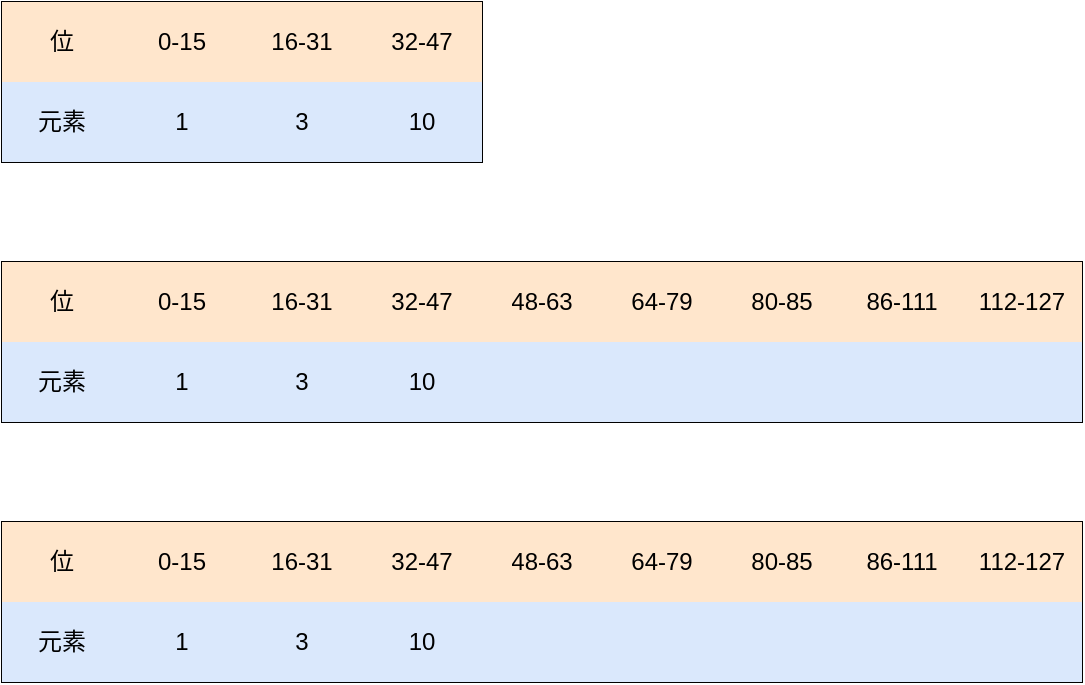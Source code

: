 <mxfile version="14.2.4" type="github">
  <diagram id="L3QrLRudFHbT_Q4GpEUg" name="Page-1">
    <mxGraphModel dx="868" dy="450" grid="1" gridSize="10" guides="1" tooltips="1" connect="1" arrows="1" fold="1" page="1" pageScale="1" pageWidth="827" pageHeight="1169" math="0" shadow="0">
      <root>
        <mxCell id="0" />
        <mxCell id="1" parent="0" />
        <mxCell id="MChLc3LlVLujEh_4njkd-1" value="" style="shape=table;html=1;whiteSpace=wrap;startSize=0;container=1;collapsible=0;childLayout=tableLayout;" vertex="1" parent="1">
          <mxGeometry x="220" y="50" width="240" height="80" as="geometry" />
        </mxCell>
        <mxCell id="MChLc3LlVLujEh_4njkd-2" value="" style="shape=partialRectangle;html=1;whiteSpace=wrap;collapsible=0;dropTarget=0;pointerEvents=0;fillColor=none;top=0;left=0;bottom=0;right=0;points=[[0,0.5],[1,0.5]];portConstraint=eastwest;" vertex="1" parent="MChLc3LlVLujEh_4njkd-1">
          <mxGeometry width="240" height="40" as="geometry" />
        </mxCell>
        <mxCell id="MChLc3LlVLujEh_4njkd-3" value="位" style="shape=partialRectangle;html=1;whiteSpace=wrap;connectable=0;fillColor=#ffe6cc;top=0;left=0;bottom=0;right=0;overflow=hidden;strokeColor=#d79b00;" vertex="1" parent="MChLc3LlVLujEh_4njkd-2">
          <mxGeometry width="60" height="40" as="geometry" />
        </mxCell>
        <mxCell id="MChLc3LlVLujEh_4njkd-4" value="0-15" style="shape=partialRectangle;html=1;whiteSpace=wrap;connectable=0;fillColor=#ffe6cc;top=0;left=0;bottom=0;right=0;overflow=hidden;strokeColor=#d79b00;" vertex="1" parent="MChLc3LlVLujEh_4njkd-2">
          <mxGeometry x="60" width="60" height="40" as="geometry" />
        </mxCell>
        <mxCell id="MChLc3LlVLujEh_4njkd-5" value="16-31" style="shape=partialRectangle;html=1;whiteSpace=wrap;connectable=0;fillColor=#ffe6cc;top=0;left=0;bottom=0;right=0;overflow=hidden;strokeColor=#d79b00;" vertex="1" parent="MChLc3LlVLujEh_4njkd-2">
          <mxGeometry x="120" width="60" height="40" as="geometry" />
        </mxCell>
        <mxCell id="MChLc3LlVLujEh_4njkd-14" value="32-47" style="shape=partialRectangle;html=1;whiteSpace=wrap;connectable=0;fillColor=#ffe6cc;top=0;left=0;bottom=0;right=0;overflow=hidden;strokeColor=#d79b00;" vertex="1" parent="MChLc3LlVLujEh_4njkd-2">
          <mxGeometry x="180" width="60" height="40" as="geometry" />
        </mxCell>
        <mxCell id="MChLc3LlVLujEh_4njkd-6" value="" style="shape=partialRectangle;html=1;whiteSpace=wrap;collapsible=0;dropTarget=0;pointerEvents=0;fillColor=none;top=0;left=0;bottom=0;right=0;points=[[0,0.5],[1,0.5]];portConstraint=eastwest;" vertex="1" parent="MChLc3LlVLujEh_4njkd-1">
          <mxGeometry y="40" width="240" height="40" as="geometry" />
        </mxCell>
        <mxCell id="MChLc3LlVLujEh_4njkd-7" value="元素" style="shape=partialRectangle;html=1;whiteSpace=wrap;connectable=0;fillColor=#dae8fc;top=0;left=0;bottom=0;right=0;overflow=hidden;strokeColor=#6c8ebf;" vertex="1" parent="MChLc3LlVLujEh_4njkd-6">
          <mxGeometry width="60" height="40" as="geometry" />
        </mxCell>
        <mxCell id="MChLc3LlVLujEh_4njkd-8" value="1" style="shape=partialRectangle;html=1;whiteSpace=wrap;connectable=0;fillColor=#dae8fc;top=0;left=0;bottom=0;right=0;overflow=hidden;strokeColor=#6c8ebf;" vertex="1" parent="MChLc3LlVLujEh_4njkd-6">
          <mxGeometry x="60" width="60" height="40" as="geometry" />
        </mxCell>
        <mxCell id="MChLc3LlVLujEh_4njkd-9" value="3" style="shape=partialRectangle;html=1;whiteSpace=wrap;connectable=0;fillColor=#dae8fc;top=0;left=0;bottom=0;right=0;overflow=hidden;strokeColor=#6c8ebf;" vertex="1" parent="MChLc3LlVLujEh_4njkd-6">
          <mxGeometry x="120" width="60" height="40" as="geometry" />
        </mxCell>
        <mxCell id="MChLc3LlVLujEh_4njkd-15" value="10" style="shape=partialRectangle;html=1;whiteSpace=wrap;connectable=0;fillColor=#dae8fc;top=0;left=0;bottom=0;right=0;overflow=hidden;strokeColor=#6c8ebf;" vertex="1" parent="MChLc3LlVLujEh_4njkd-6">
          <mxGeometry x="180" width="60" height="40" as="geometry" />
        </mxCell>
        <mxCell id="MChLc3LlVLujEh_4njkd-38" value="" style="shape=table;html=1;whiteSpace=wrap;startSize=0;container=1;collapsible=0;childLayout=tableLayout;" vertex="1" parent="1">
          <mxGeometry x="220" y="180" width="540" height="80" as="geometry" />
        </mxCell>
        <mxCell id="MChLc3LlVLujEh_4njkd-39" value="" style="shape=partialRectangle;html=1;whiteSpace=wrap;collapsible=0;dropTarget=0;pointerEvents=0;fillColor=none;top=0;left=0;bottom=0;right=0;points=[[0,0.5],[1,0.5]];portConstraint=eastwest;" vertex="1" parent="MChLc3LlVLujEh_4njkd-38">
          <mxGeometry width="540" height="40" as="geometry" />
        </mxCell>
        <mxCell id="MChLc3LlVLujEh_4njkd-40" value="位" style="shape=partialRectangle;html=1;whiteSpace=wrap;connectable=0;fillColor=#ffe6cc;top=0;left=0;bottom=0;right=0;overflow=hidden;strokeColor=#d79b00;" vertex="1" parent="MChLc3LlVLujEh_4njkd-39">
          <mxGeometry width="60" height="40" as="geometry" />
        </mxCell>
        <mxCell id="MChLc3LlVLujEh_4njkd-41" value="0-15" style="shape=partialRectangle;html=1;whiteSpace=wrap;connectable=0;fillColor=#ffe6cc;top=0;left=0;bottom=0;right=0;overflow=hidden;strokeColor=#d79b00;" vertex="1" parent="MChLc3LlVLujEh_4njkd-39">
          <mxGeometry x="60" width="60" height="40" as="geometry" />
        </mxCell>
        <mxCell id="MChLc3LlVLujEh_4njkd-42" value="16-31" style="shape=partialRectangle;html=1;whiteSpace=wrap;connectable=0;fillColor=#ffe6cc;top=0;left=0;bottom=0;right=0;overflow=hidden;strokeColor=#d79b00;" vertex="1" parent="MChLc3LlVLujEh_4njkd-39">
          <mxGeometry x="120" width="60" height="40" as="geometry" />
        </mxCell>
        <mxCell id="MChLc3LlVLujEh_4njkd-43" value="32-47" style="shape=partialRectangle;html=1;whiteSpace=wrap;connectable=0;fillColor=#ffe6cc;top=0;left=0;bottom=0;right=0;overflow=hidden;strokeColor=#d79b00;" vertex="1" parent="MChLc3LlVLujEh_4njkd-39">
          <mxGeometry x="180" width="60" height="40" as="geometry" />
        </mxCell>
        <mxCell id="MChLc3LlVLujEh_4njkd-49" value="48-63" style="shape=partialRectangle;html=1;whiteSpace=wrap;connectable=0;fillColor=#ffe6cc;top=0;left=0;bottom=0;right=0;overflow=hidden;strokeColor=#d79b00;" vertex="1" parent="MChLc3LlVLujEh_4njkd-39">
          <mxGeometry x="240" width="60" height="40" as="geometry" />
        </mxCell>
        <mxCell id="MChLc3LlVLujEh_4njkd-51" value="64-79" style="shape=partialRectangle;html=1;whiteSpace=wrap;connectable=0;fillColor=#ffe6cc;top=0;left=0;bottom=0;right=0;overflow=hidden;strokeColor=#d79b00;" vertex="1" parent="MChLc3LlVLujEh_4njkd-39">
          <mxGeometry x="300" width="60" height="40" as="geometry" />
        </mxCell>
        <mxCell id="MChLc3LlVLujEh_4njkd-53" value="80-85" style="shape=partialRectangle;html=1;whiteSpace=wrap;connectable=0;fillColor=#ffe6cc;top=0;left=0;bottom=0;right=0;overflow=hidden;strokeColor=#d79b00;" vertex="1" parent="MChLc3LlVLujEh_4njkd-39">
          <mxGeometry x="360" width="60" height="40" as="geometry" />
        </mxCell>
        <mxCell id="MChLc3LlVLujEh_4njkd-55" value="86-111" style="shape=partialRectangle;html=1;whiteSpace=wrap;connectable=0;fillColor=#ffe6cc;top=0;left=0;bottom=0;right=0;overflow=hidden;strokeColor=#d79b00;" vertex="1" parent="MChLc3LlVLujEh_4njkd-39">
          <mxGeometry x="420" width="60" height="40" as="geometry" />
        </mxCell>
        <mxCell id="MChLc3LlVLujEh_4njkd-57" value="112-127" style="shape=partialRectangle;html=1;whiteSpace=wrap;connectable=0;fillColor=#ffe6cc;top=0;left=0;bottom=0;right=0;overflow=hidden;strokeColor=#d79b00;" vertex="1" parent="MChLc3LlVLujEh_4njkd-39">
          <mxGeometry x="480" width="60" height="40" as="geometry" />
        </mxCell>
        <mxCell id="MChLc3LlVLujEh_4njkd-44" value="" style="shape=partialRectangle;html=1;whiteSpace=wrap;collapsible=0;dropTarget=0;pointerEvents=0;fillColor=none;top=0;left=0;bottom=0;right=0;points=[[0,0.5],[1,0.5]];portConstraint=eastwest;" vertex="1" parent="MChLc3LlVLujEh_4njkd-38">
          <mxGeometry y="40" width="540" height="40" as="geometry" />
        </mxCell>
        <mxCell id="MChLc3LlVLujEh_4njkd-45" value="元素" style="shape=partialRectangle;html=1;whiteSpace=wrap;connectable=0;fillColor=#dae8fc;top=0;left=0;bottom=0;right=0;overflow=hidden;strokeColor=#6c8ebf;" vertex="1" parent="MChLc3LlVLujEh_4njkd-44">
          <mxGeometry width="60" height="40" as="geometry" />
        </mxCell>
        <mxCell id="MChLc3LlVLujEh_4njkd-46" value="1" style="shape=partialRectangle;html=1;whiteSpace=wrap;connectable=0;fillColor=#dae8fc;top=0;left=0;bottom=0;right=0;overflow=hidden;strokeColor=#6c8ebf;" vertex="1" parent="MChLc3LlVLujEh_4njkd-44">
          <mxGeometry x="60" width="60" height="40" as="geometry" />
        </mxCell>
        <mxCell id="MChLc3LlVLujEh_4njkd-47" value="3" style="shape=partialRectangle;html=1;whiteSpace=wrap;connectable=0;fillColor=#dae8fc;top=0;left=0;bottom=0;right=0;overflow=hidden;strokeColor=#6c8ebf;" vertex="1" parent="MChLc3LlVLujEh_4njkd-44">
          <mxGeometry x="120" width="60" height="40" as="geometry" />
        </mxCell>
        <mxCell id="MChLc3LlVLujEh_4njkd-48" value="10" style="shape=partialRectangle;html=1;whiteSpace=wrap;connectable=0;fillColor=#dae8fc;top=0;left=0;bottom=0;right=0;overflow=hidden;strokeColor=#6c8ebf;" vertex="1" parent="MChLc3LlVLujEh_4njkd-44">
          <mxGeometry x="180" width="60" height="40" as="geometry" />
        </mxCell>
        <mxCell id="MChLc3LlVLujEh_4njkd-50" style="shape=partialRectangle;html=1;whiteSpace=wrap;connectable=0;fillColor=#dae8fc;top=0;left=0;bottom=0;right=0;overflow=hidden;strokeColor=#6c8ebf;" vertex="1" parent="MChLc3LlVLujEh_4njkd-44">
          <mxGeometry x="240" width="60" height="40" as="geometry" />
        </mxCell>
        <mxCell id="MChLc3LlVLujEh_4njkd-52" style="shape=partialRectangle;html=1;whiteSpace=wrap;connectable=0;fillColor=#dae8fc;top=0;left=0;bottom=0;right=0;overflow=hidden;strokeColor=#6c8ebf;" vertex="1" parent="MChLc3LlVLujEh_4njkd-44">
          <mxGeometry x="300" width="60" height="40" as="geometry" />
        </mxCell>
        <mxCell id="MChLc3LlVLujEh_4njkd-54" style="shape=partialRectangle;html=1;whiteSpace=wrap;connectable=0;fillColor=#dae8fc;top=0;left=0;bottom=0;right=0;overflow=hidden;strokeColor=#6c8ebf;" vertex="1" parent="MChLc3LlVLujEh_4njkd-44">
          <mxGeometry x="360" width="60" height="40" as="geometry" />
        </mxCell>
        <mxCell id="MChLc3LlVLujEh_4njkd-56" style="shape=partialRectangle;html=1;whiteSpace=wrap;connectable=0;fillColor=#dae8fc;top=0;left=0;bottom=0;right=0;overflow=hidden;strokeColor=#6c8ebf;" vertex="1" parent="MChLc3LlVLujEh_4njkd-44">
          <mxGeometry x="420" width="60" height="40" as="geometry" />
        </mxCell>
        <mxCell id="MChLc3LlVLujEh_4njkd-58" style="shape=partialRectangle;html=1;whiteSpace=wrap;connectable=0;fillColor=#dae8fc;top=0;left=0;bottom=0;right=0;overflow=hidden;strokeColor=#6c8ebf;" vertex="1" parent="MChLc3LlVLujEh_4njkd-44">
          <mxGeometry x="480" width="60" height="40" as="geometry" />
        </mxCell>
        <mxCell id="MChLc3LlVLujEh_4njkd-59" value="" style="shape=table;html=1;whiteSpace=wrap;startSize=0;container=1;collapsible=0;childLayout=tableLayout;" vertex="1" parent="1">
          <mxGeometry x="220" y="310" width="540" height="80" as="geometry" />
        </mxCell>
        <mxCell id="MChLc3LlVLujEh_4njkd-60" value="" style="shape=partialRectangle;html=1;whiteSpace=wrap;collapsible=0;dropTarget=0;pointerEvents=0;fillColor=none;top=0;left=0;bottom=0;right=0;points=[[0,0.5],[1,0.5]];portConstraint=eastwest;" vertex="1" parent="MChLc3LlVLujEh_4njkd-59">
          <mxGeometry width="540" height="40" as="geometry" />
        </mxCell>
        <mxCell id="MChLc3LlVLujEh_4njkd-61" value="位" style="shape=partialRectangle;html=1;whiteSpace=wrap;connectable=0;fillColor=#ffe6cc;top=0;left=0;bottom=0;right=0;overflow=hidden;strokeColor=#d79b00;" vertex="1" parent="MChLc3LlVLujEh_4njkd-60">
          <mxGeometry width="60" height="40" as="geometry" />
        </mxCell>
        <mxCell id="MChLc3LlVLujEh_4njkd-62" value="0-15" style="shape=partialRectangle;html=1;whiteSpace=wrap;connectable=0;fillColor=#ffe6cc;top=0;left=0;bottom=0;right=0;overflow=hidden;strokeColor=#d79b00;" vertex="1" parent="MChLc3LlVLujEh_4njkd-60">
          <mxGeometry x="60" width="60" height="40" as="geometry" />
        </mxCell>
        <mxCell id="MChLc3LlVLujEh_4njkd-63" value="16-31" style="shape=partialRectangle;html=1;whiteSpace=wrap;connectable=0;fillColor=#ffe6cc;top=0;left=0;bottom=0;right=0;overflow=hidden;strokeColor=#d79b00;" vertex="1" parent="MChLc3LlVLujEh_4njkd-60">
          <mxGeometry x="120" width="60" height="40" as="geometry" />
        </mxCell>
        <mxCell id="MChLc3LlVLujEh_4njkd-64" value="32-47" style="shape=partialRectangle;html=1;whiteSpace=wrap;connectable=0;fillColor=#ffe6cc;top=0;left=0;bottom=0;right=0;overflow=hidden;strokeColor=#d79b00;" vertex="1" parent="MChLc3LlVLujEh_4njkd-60">
          <mxGeometry x="180" width="60" height="40" as="geometry" />
        </mxCell>
        <mxCell id="MChLc3LlVLujEh_4njkd-65" value="48-63" style="shape=partialRectangle;html=1;whiteSpace=wrap;connectable=0;fillColor=#ffe6cc;top=0;left=0;bottom=0;right=0;overflow=hidden;strokeColor=#d79b00;" vertex="1" parent="MChLc3LlVLujEh_4njkd-60">
          <mxGeometry x="240" width="60" height="40" as="geometry" />
        </mxCell>
        <mxCell id="MChLc3LlVLujEh_4njkd-66" value="64-79" style="shape=partialRectangle;html=1;whiteSpace=wrap;connectable=0;fillColor=#ffe6cc;top=0;left=0;bottom=0;right=0;overflow=hidden;strokeColor=#d79b00;" vertex="1" parent="MChLc3LlVLujEh_4njkd-60">
          <mxGeometry x="300" width="60" height="40" as="geometry" />
        </mxCell>
        <mxCell id="MChLc3LlVLujEh_4njkd-67" value="80-85" style="shape=partialRectangle;html=1;whiteSpace=wrap;connectable=0;fillColor=#ffe6cc;top=0;left=0;bottom=0;right=0;overflow=hidden;strokeColor=#d79b00;" vertex="1" parent="MChLc3LlVLujEh_4njkd-60">
          <mxGeometry x="360" width="60" height="40" as="geometry" />
        </mxCell>
        <mxCell id="MChLc3LlVLujEh_4njkd-68" value="86-111" style="shape=partialRectangle;html=1;whiteSpace=wrap;connectable=0;fillColor=#ffe6cc;top=0;left=0;bottom=0;right=0;overflow=hidden;strokeColor=#d79b00;" vertex="1" parent="MChLc3LlVLujEh_4njkd-60">
          <mxGeometry x="420" width="60" height="40" as="geometry" />
        </mxCell>
        <mxCell id="MChLc3LlVLujEh_4njkd-69" value="112-127" style="shape=partialRectangle;html=1;whiteSpace=wrap;connectable=0;fillColor=#ffe6cc;top=0;left=0;bottom=0;right=0;overflow=hidden;strokeColor=#d79b00;" vertex="1" parent="MChLc3LlVLujEh_4njkd-60">
          <mxGeometry x="480" width="60" height="40" as="geometry" />
        </mxCell>
        <mxCell id="MChLc3LlVLujEh_4njkd-70" value="" style="shape=partialRectangle;html=1;whiteSpace=wrap;collapsible=0;dropTarget=0;pointerEvents=0;fillColor=none;top=0;left=0;bottom=0;right=0;points=[[0,0.5],[1,0.5]];portConstraint=eastwest;" vertex="1" parent="MChLc3LlVLujEh_4njkd-59">
          <mxGeometry y="40" width="540" height="40" as="geometry" />
        </mxCell>
        <mxCell id="MChLc3LlVLujEh_4njkd-71" value="元素" style="shape=partialRectangle;html=1;whiteSpace=wrap;connectable=0;fillColor=#dae8fc;top=0;left=0;bottom=0;right=0;overflow=hidden;strokeColor=#6c8ebf;" vertex="1" parent="MChLc3LlVLujEh_4njkd-70">
          <mxGeometry width="60" height="40" as="geometry" />
        </mxCell>
        <mxCell id="MChLc3LlVLujEh_4njkd-72" value="1" style="shape=partialRectangle;html=1;whiteSpace=wrap;connectable=0;fillColor=#dae8fc;top=0;left=0;bottom=0;right=0;overflow=hidden;strokeColor=#6c8ebf;" vertex="1" parent="MChLc3LlVLujEh_4njkd-70">
          <mxGeometry x="60" width="60" height="40" as="geometry" />
        </mxCell>
        <mxCell id="MChLc3LlVLujEh_4njkd-73" value="3" style="shape=partialRectangle;html=1;whiteSpace=wrap;connectable=0;fillColor=#dae8fc;top=0;left=0;bottom=0;right=0;overflow=hidden;strokeColor=#6c8ebf;" vertex="1" parent="MChLc3LlVLujEh_4njkd-70">
          <mxGeometry x="120" width="60" height="40" as="geometry" />
        </mxCell>
        <mxCell id="MChLc3LlVLujEh_4njkd-74" value="10" style="shape=partialRectangle;html=1;whiteSpace=wrap;connectable=0;fillColor=#dae8fc;top=0;left=0;bottom=0;right=0;overflow=hidden;strokeColor=#6c8ebf;" vertex="1" parent="MChLc3LlVLujEh_4njkd-70">
          <mxGeometry x="180" width="60" height="40" as="geometry" />
        </mxCell>
        <mxCell id="MChLc3LlVLujEh_4njkd-75" style="shape=partialRectangle;html=1;whiteSpace=wrap;connectable=0;fillColor=#dae8fc;top=0;left=0;bottom=0;right=0;overflow=hidden;strokeColor=#6c8ebf;" vertex="1" parent="MChLc3LlVLujEh_4njkd-70">
          <mxGeometry x="240" width="60" height="40" as="geometry" />
        </mxCell>
        <mxCell id="MChLc3LlVLujEh_4njkd-76" style="shape=partialRectangle;html=1;whiteSpace=wrap;connectable=0;fillColor=#dae8fc;top=0;left=0;bottom=0;right=0;overflow=hidden;strokeColor=#6c8ebf;" vertex="1" parent="MChLc3LlVLujEh_4njkd-70">
          <mxGeometry x="300" width="60" height="40" as="geometry" />
        </mxCell>
        <mxCell id="MChLc3LlVLujEh_4njkd-77" style="shape=partialRectangle;html=1;whiteSpace=wrap;connectable=0;fillColor=#dae8fc;top=0;left=0;bottom=0;right=0;overflow=hidden;strokeColor=#6c8ebf;" vertex="1" parent="MChLc3LlVLujEh_4njkd-70">
          <mxGeometry x="360" width="60" height="40" as="geometry" />
        </mxCell>
        <mxCell id="MChLc3LlVLujEh_4njkd-78" style="shape=partialRectangle;html=1;whiteSpace=wrap;connectable=0;fillColor=#dae8fc;top=0;left=0;bottom=0;right=0;overflow=hidden;strokeColor=#6c8ebf;" vertex="1" parent="MChLc3LlVLujEh_4njkd-70">
          <mxGeometry x="420" width="60" height="40" as="geometry" />
        </mxCell>
        <mxCell id="MChLc3LlVLujEh_4njkd-79" style="shape=partialRectangle;html=1;whiteSpace=wrap;connectable=0;fillColor=#dae8fc;top=0;left=0;bottom=0;right=0;overflow=hidden;strokeColor=#6c8ebf;" vertex="1" parent="MChLc3LlVLujEh_4njkd-70">
          <mxGeometry x="480" width="60" height="40" as="geometry" />
        </mxCell>
      </root>
    </mxGraphModel>
  </diagram>
</mxfile>
